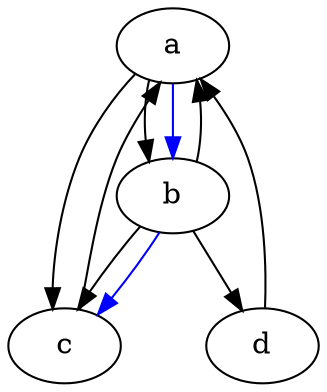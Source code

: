 digraph graphname {
	a -> b -> c;
	a -> b -> c [color=blue];
	b -> a;
	b -> d;
	d -> a;
	c -> a -> c;
}
